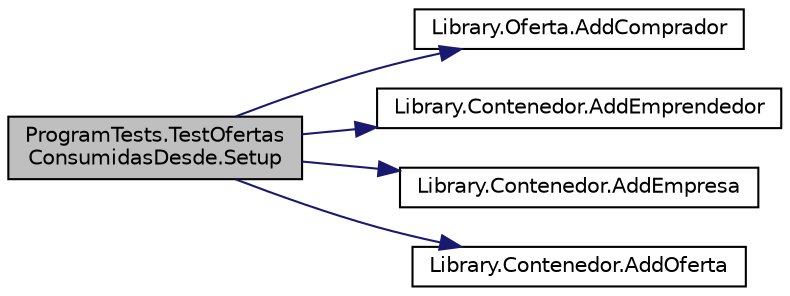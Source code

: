 digraph "ProgramTests.TestOfertasConsumidasDesde.Setup"
{
 // INTERACTIVE_SVG=YES
 // LATEX_PDF_SIZE
  edge [fontname="Helvetica",fontsize="10",labelfontname="Helvetica",labelfontsize="10"];
  node [fontname="Helvetica",fontsize="10",shape=record];
  rankdir="LR";
  Node1 [label="ProgramTests.TestOfertas\lConsumidasDesde.Setup",height=0.2,width=0.4,color="black", fillcolor="grey75", style="filled", fontcolor="black",tooltip="Crea una Empresa y un emprendedor (Asi como un rubro). Luego se crea la oferta de la empresa Luego se..."];
  Node1 -> Node2 [color="midnightblue",fontsize="10",style="solid",fontname="Helvetica"];
  Node2 [label="Library.Oferta.AddComprador",height=0.2,width=0.4,color="black", fillcolor="white", style="filled",URL="$classLibrary_1_1Oferta.html#ace9ca99325e83c1126376f0b3ad37020",tooltip="Añade un comprador al oferta, distingue entre ofertas únicas y recurrentes."];
  Node1 -> Node3 [color="midnightblue",fontsize="10",style="solid",fontname="Helvetica"];
  Node3 [label="Library.Contenedor.AddEmprendedor",height=0.2,width=0.4,color="black", fillcolor="white", style="filled",URL="$classLibrary_1_1Contenedor.html#a88bba7f95f232966f44b37d2242d8e05",tooltip="Añade un emprendedor al diccionario de emprendedores. Se utiliza un diccionario porque es mas facil p..."];
  Node1 -> Node4 [color="midnightblue",fontsize="10",style="solid",fontname="Helvetica"];
  Node4 [label="Library.Contenedor.AddEmpresa",height=0.2,width=0.4,color="black", fillcolor="white", style="filled",URL="$classLibrary_1_1Contenedor.html#a3ddfed6d67c0db5d29add4cdf606f14a",tooltip="Agrega una empresa al diccioanrio de empresas."];
  Node1 -> Node5 [color="midnightblue",fontsize="10",style="solid",fontname="Helvetica"];
  Node5 [label="Library.Contenedor.AddOferta",height=0.2,width=0.4,color="black", fillcolor="white", style="filled",URL="$classLibrary_1_1Contenedor.html#ad4e4bb01cb25c788a9260f7756821ae2",tooltip="Añiade una oferta a la lista de ofertas."];
}

